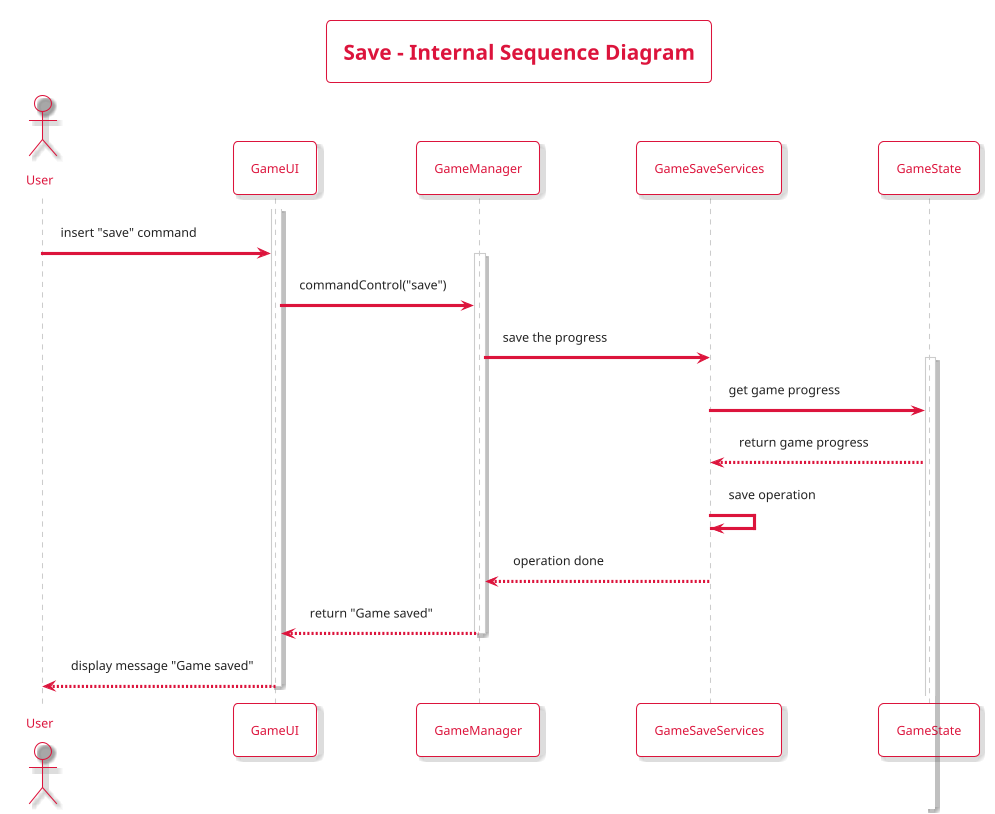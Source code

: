 @startuml SaveInternalSequenceDiagram

!theme materia-outline

skinparam ArrowColor #DC143C
skinparam BackgroundColor #FFFFFF

skinparam titleBorderColor #DC143C
skinparam titleFontColor #DC143C

skinparam ActorBorderColor #DC143C
skinparam ActorFontColor #DC143C

skinparam ParticipantFontColor #DC143C
skinparam ParticipantBorderColor #DC143C

title Save - Internal Sequence Diagram

actor User
participant GameUI
participant GameManager
participant GameSaveServices
participant GameState

activate GameUI
User -> GameUI : insert "save" command

activate GameManager
GameUI -> GameManager : commandControl("save")

GameManager -> GameSaveServices : save the progress

activate GameState
GameSaveServices -> GameState : get game progress
GameState --> GameSaveServices : return game progress

GameSaveServices -> GameSaveServices : save operation

GameSaveServices --> GameManager : operation done
deactivate GameSaveServices

GameManager --> GameUI : return "Game saved"
deactivate GameManager

GameUI --> User : display message "Game saved"
deactivate GameUI

@enduml
